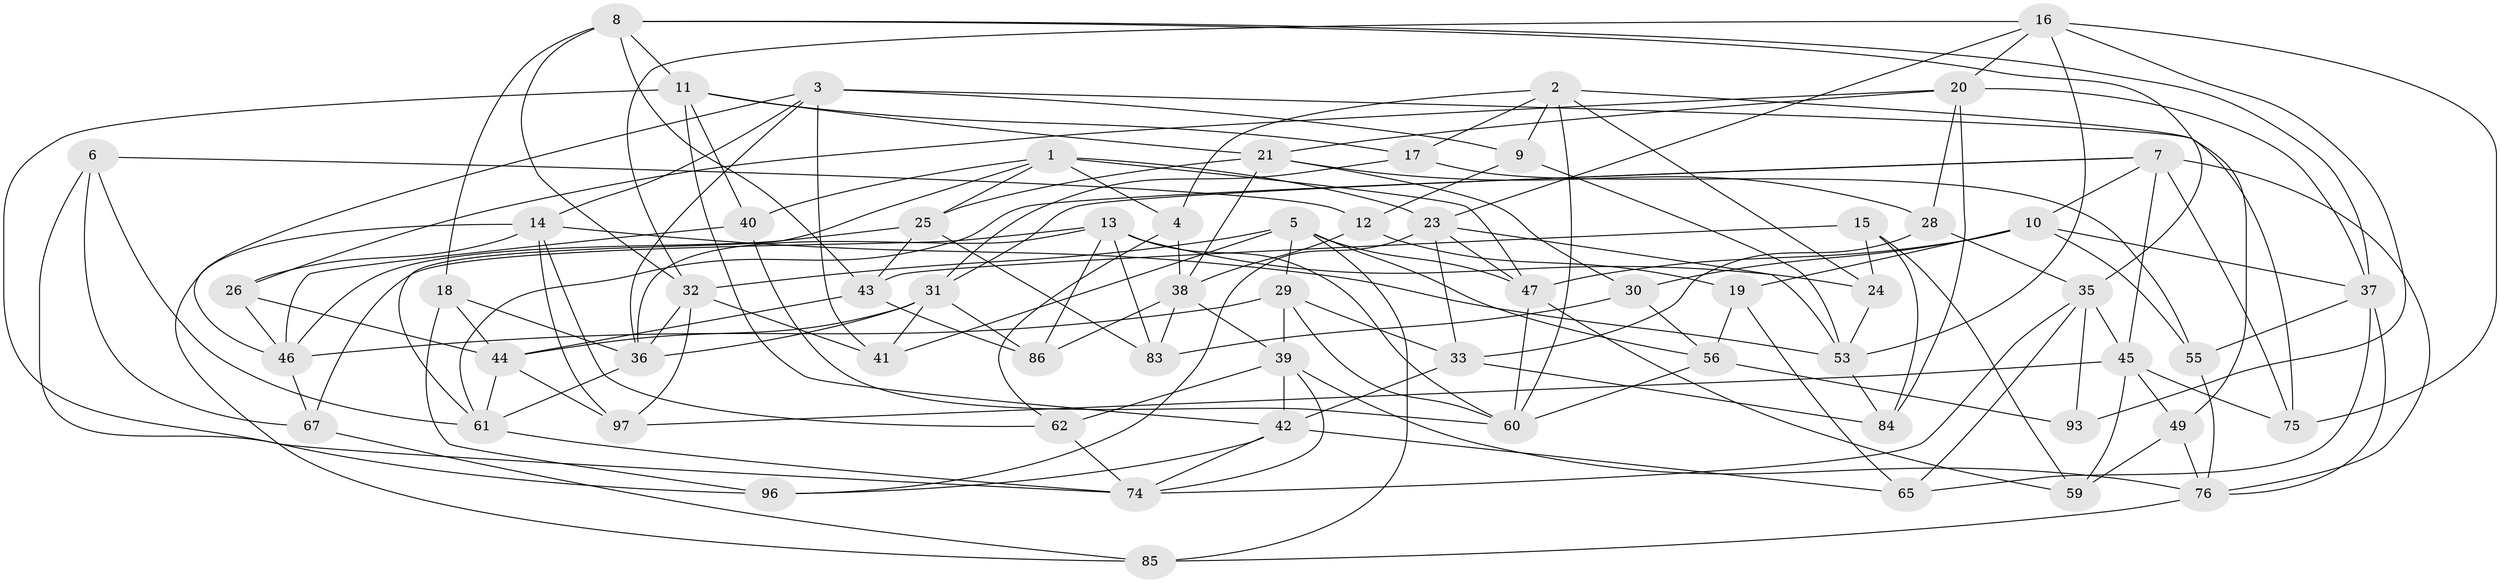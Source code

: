 // original degree distribution, {4: 1.0}
// Generated by graph-tools (version 1.1) at 2025/39/02/21/25 10:39:02]
// undirected, 64 vertices, 161 edges
graph export_dot {
graph [start="1"]
  node [color=gray90,style=filled];
  1 [super="+48"];
  2 [super="+78"];
  3 [super="+52"];
  4;
  5 [super="+34"];
  6;
  7 [super="+64"];
  8 [super="+57"];
  9;
  10 [super="+58"];
  11 [super="+22"];
  12;
  13 [super="+27"];
  14 [super="+50"];
  15;
  16 [super="+63"];
  17;
  18;
  19;
  20 [super="+51"];
  21 [super="+82"];
  23 [super="+54"];
  24;
  25 [super="+70"];
  26;
  28;
  29 [super="+66"];
  30;
  31 [super="+95"];
  32 [super="+90"];
  33 [super="+73"];
  35 [super="+68"];
  36 [super="+87"];
  37 [super="+88"];
  38 [super="+71"];
  39 [super="+69"];
  40;
  41;
  42 [super="+100"];
  43 [super="+92"];
  44 [super="+72"];
  45 [super="+99"];
  46 [super="+79"];
  47 [super="+80"];
  49;
  53 [super="+91"];
  55;
  56 [super="+89"];
  59;
  60 [super="+81"];
  61 [super="+77"];
  62;
  65;
  67;
  74 [super="+94"];
  75;
  76 [super="+98"];
  83;
  84;
  85;
  86;
  93;
  96;
  97;
  1 -- 4;
  1 -- 40;
  1 -- 61;
  1 -- 47;
  1 -- 25;
  1 -- 23;
  2 -- 4;
  2 -- 24;
  2 -- 60;
  2 -- 9;
  2 -- 17;
  2 -- 49;
  3 -- 41;
  3 -- 36;
  3 -- 46;
  3 -- 9;
  3 -- 75;
  3 -- 14;
  4 -- 38;
  4 -- 62;
  5 -- 32;
  5 -- 56;
  5 -- 29;
  5 -- 41;
  5 -- 85;
  5 -- 47;
  6 -- 96;
  6 -- 67;
  6 -- 12;
  6 -- 61;
  7 -- 61;
  7 -- 10;
  7 -- 45;
  7 -- 75;
  7 -- 76;
  7 -- 31;
  8 -- 11;
  8 -- 18;
  8 -- 37;
  8 -- 43;
  8 -- 32;
  8 -- 35;
  9 -- 12;
  9 -- 53;
  10 -- 30;
  10 -- 47;
  10 -- 19;
  10 -- 37;
  10 -- 55;
  11 -- 40;
  11 -- 17;
  11 -- 74;
  11 -- 21;
  11 -- 42;
  12 -- 19;
  12 -- 38;
  13 -- 67;
  13 -- 60;
  13 -- 83;
  13 -- 24;
  13 -- 36;
  13 -- 86;
  14 -- 62;
  14 -- 85;
  14 -- 97;
  14 -- 26;
  14 -- 53;
  15 -- 24;
  15 -- 59;
  15 -- 84;
  15 -- 43;
  16 -- 23;
  16 -- 32;
  16 -- 53;
  16 -- 75;
  16 -- 20;
  16 -- 93;
  17 -- 55;
  17 -- 31;
  18 -- 44;
  18 -- 36;
  18 -- 96;
  19 -- 65;
  19 -- 56;
  20 -- 26;
  20 -- 21;
  20 -- 28;
  20 -- 37;
  20 -- 84;
  21 -- 25;
  21 -- 30;
  21 -- 28;
  21 -- 38;
  23 -- 96;
  23 -- 53;
  23 -- 33;
  23 -- 47;
  24 -- 53;
  25 -- 43 [weight=2];
  25 -- 46;
  25 -- 83;
  26 -- 46;
  26 -- 44;
  28 -- 33;
  28 -- 35;
  29 -- 33 [weight=2];
  29 -- 39;
  29 -- 60;
  29 -- 46;
  30 -- 56;
  30 -- 83;
  31 -- 44;
  31 -- 41;
  31 -- 36;
  31 -- 86;
  32 -- 97;
  32 -- 41;
  32 -- 36;
  33 -- 84;
  33 -- 42;
  35 -- 45;
  35 -- 65;
  35 -- 74;
  35 -- 93;
  36 -- 61;
  37 -- 65;
  37 -- 55;
  37 -- 76;
  38 -- 83;
  38 -- 86;
  38 -- 39;
  39 -- 76;
  39 -- 62;
  39 -- 42;
  39 -- 74;
  40 -- 46;
  40 -- 60;
  42 -- 96;
  42 -- 74;
  42 -- 65;
  43 -- 86;
  43 -- 44;
  44 -- 97;
  44 -- 61;
  45 -- 49;
  45 -- 97;
  45 -- 75;
  45 -- 59;
  46 -- 67;
  47 -- 59;
  47 -- 60;
  49 -- 59;
  49 -- 76;
  53 -- 84;
  55 -- 76;
  56 -- 93 [weight=2];
  56 -- 60;
  61 -- 74;
  62 -- 74;
  67 -- 85;
  76 -- 85;
}
